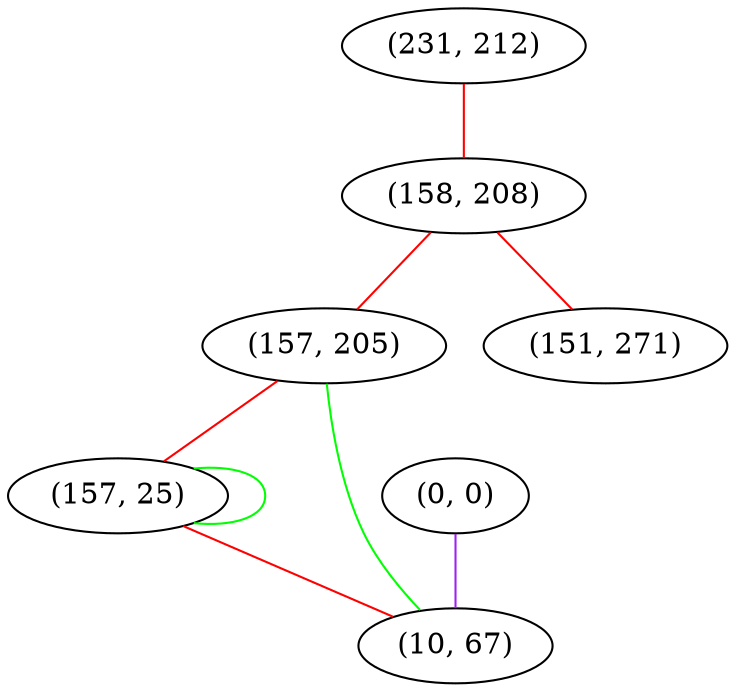 graph "" {
"(231, 212)";
"(0, 0)";
"(158, 208)";
"(157, 205)";
"(157, 25)";
"(10, 67)";
"(151, 271)";
"(231, 212)" -- "(158, 208)"  [color=red, key=0, weight=1];
"(0, 0)" -- "(10, 67)"  [color=purple, key=0, weight=4];
"(158, 208)" -- "(151, 271)"  [color=red, key=0, weight=1];
"(158, 208)" -- "(157, 205)"  [color=red, key=0, weight=1];
"(157, 205)" -- "(157, 25)"  [color=red, key=0, weight=1];
"(157, 205)" -- "(10, 67)"  [color=green, key=0, weight=2];
"(157, 25)" -- "(157, 25)"  [color=green, key=0, weight=2];
"(157, 25)" -- "(10, 67)"  [color=red, key=0, weight=1];
}
